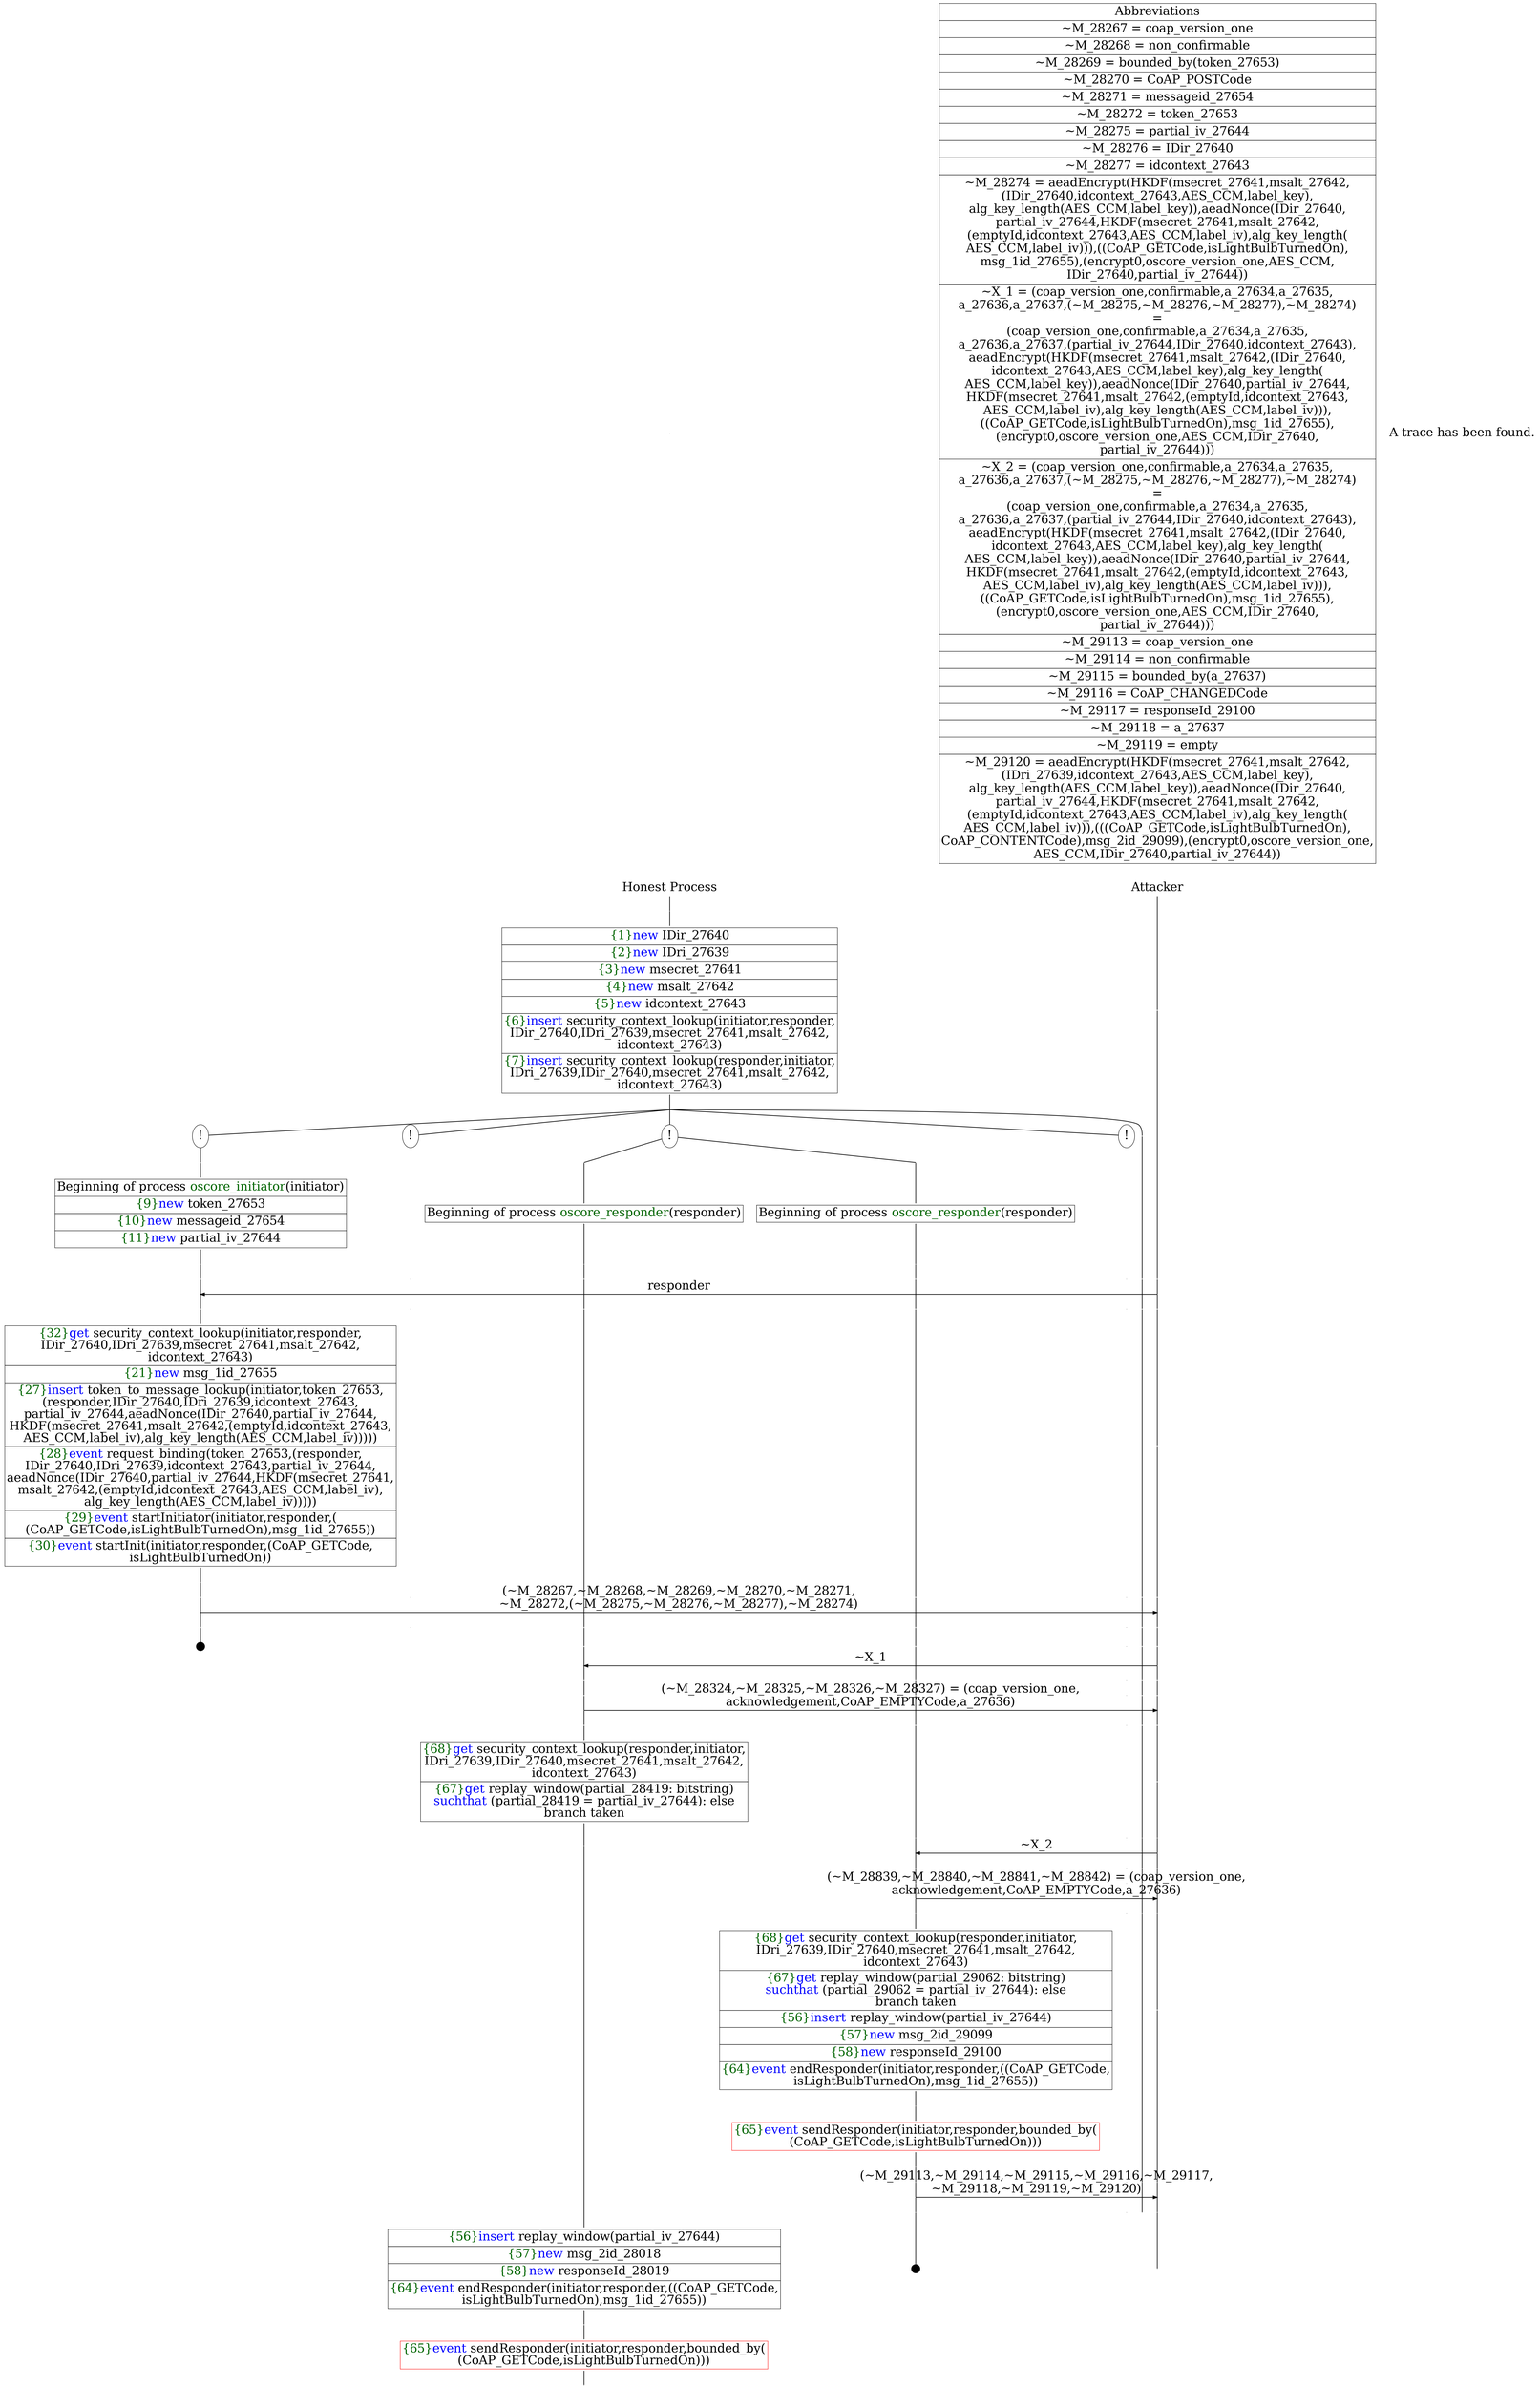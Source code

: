 digraph {
graph [ordering = out]
edge [arrowhead = none, penwidth = 1.6, fontsize = 30]
node [shape = point, width = 0, height = 0, fontsize = 30]
Trace<br/>
[label = <A trace has been found.<br/>
>, shape = plaintext]
P0__0 [label = "Honest Process", shape = plaintext]
P__0 [label = "Attacker", shape = plaintext]
Trace -> P0__0 [label = "", style = invisible, weight = 100]{rank = same; P0__0 P__0}
P0__0 -> P0__1 [label = <>, weight = 100]
P0__1 -> P0__2 [label = <>, weight = 100]
P0__2 [shape = plaintext, label = <<TABLE BORDER="0" CELLBORDER="1" CELLSPACING="0" CELLPADDING="4"> <TR><TD><FONT COLOR="darkgreen">{1}</FONT><FONT COLOR="blue">new </FONT>IDir_27640</TD></TR><TR><TD><FONT COLOR="darkgreen">{2}</FONT><FONT COLOR="blue">new </FONT>IDri_27639</TD></TR><TR><TD><FONT COLOR="darkgreen">{3}</FONT><FONT COLOR="blue">new </FONT>msecret_27641</TD></TR><TR><TD><FONT COLOR="darkgreen">{4}</FONT><FONT COLOR="blue">new </FONT>msalt_27642</TD></TR><TR><TD><FONT COLOR="darkgreen">{5}</FONT><FONT COLOR="blue">new </FONT>idcontext_27643</TD></TR><TR><TD><FONT COLOR="darkgreen">{6}</FONT><FONT COLOR="blue">insert </FONT>security_context_lookup(initiator,responder,<br/>
IDir_27640,IDri_27639,msecret_27641,msalt_27642,<br/>
idcontext_27643)</TD></TR><TR><TD><FONT COLOR="darkgreen">{7}</FONT><FONT COLOR="blue">insert </FONT>security_context_lookup(responder,initiator,<br/>
IDri_27639,IDir_27640,msecret_27641,msalt_27642,<br/>
idcontext_27643)</TD></TR></TABLE>>]
P0__2 -> P0__3 [label = <>, weight = 100]
P__0 -> P__1 [label = <>, weight = 100]
{rank = same; P__1 P0__2}
/*RPar */
P0__3 -> P0_4__3 [label = <>]
P0__3 -> P0_3__3 [label = <>]
P0__3 -> P0_2__3 [label = <>]
P0__3 -> P0_1__3 [label = <>]
P0__3 -> P0_0__3 [label = <>]
P0__3 [label = "", fixedsize = false, width = 0, height = 0, shape = none]
{rank = same; P0_0__3 P0_1__3 P0_2__3 P0_3__3 P0_4__3}
P0_1__3 [label = "!", shape = ellipse]
P0_2__3 [label = "!", shape = ellipse]
{rank = same; P0_2_1__3 P0_2_0__3}
P0_2_1__3 [label = "", fixedsize = false, width = 0, height = 0, shape = none]
P0_2__3 -> P0_2_1__3 [label = <>]
P0_2_0__3 [label = "", fixedsize = false, width = 0, height = 0, shape = none]
P0_2__3 -> P0_2_0__3 [label = <>]
P0_2_0__3 -> P0_2_0__4 [label = <>, weight = 100]
P0_2_0__4 [shape = plaintext, label = <<TABLE BORDER="0" CELLBORDER="1" CELLSPACING="0" CELLPADDING="4"> <TR><TD>Beginning of process <FONT COLOR="darkgreen">oscore_responder</FONT>(responder)<br/>
</TD></TR></TABLE>>]
P0_2_0__4 -> P0_2_0__5 [label = <>, weight = 100]
P0_2_1__3 -> P0_2_1__4 [label = <>, weight = 100]
P0_2_1__4 [shape = plaintext, label = <<TABLE BORDER="0" CELLBORDER="1" CELLSPACING="0" CELLPADDING="4"> <TR><TD>Beginning of process <FONT COLOR="darkgreen">oscore_responder</FONT>(responder)<br/>
</TD></TR></TABLE>>]
P0_2_1__4 -> P0_2_1__5 [label = <>, weight = 100]
P0_3__3 [label = "!", shape = ellipse]
P0_4__3 [label = "!", shape = ellipse]
P0_4_0__3 [label = "", fixedsize = false, width = 0, height = 0, shape = none]
P0_4__3 -> P0_4_0__3 [label = <>, weight = 100]
P0_4_0__3 -> P0_4_0__4 [label = <>, weight = 100]
P0_4_0__4 [shape = plaintext, label = <<TABLE BORDER="0" CELLBORDER="1" CELLSPACING="0" CELLPADDING="4"> <TR><TD>Beginning of process <FONT COLOR="darkgreen">oscore_initiator</FONT>(initiator)<br/>
</TD></TR><TR><TD><FONT COLOR="darkgreen">{9}</FONT><FONT COLOR="blue">new </FONT>token_27653</TD></TR><TR><TD><FONT COLOR="darkgreen">{10}</FONT><FONT COLOR="blue">new </FONT>messageid_27654</TD></TR><TR><TD><FONT COLOR="darkgreen">{11}</FONT><FONT COLOR="blue">new </FONT>partial_iv_27644</TD></TR></TABLE>>]
P0_4_0__4 -> P0_4_0__5 [label = <>, weight = 100]
P0_4_0__5 -> P0_4_0__6 [label = <>, weight = 100]
P0_3__4 [label = "", style = invisible]
P0_3__3 -> P0_3__4 [label = <>, weight = 100, style = invisible]
P0_2_1__5 -> P0_2_1__6 [label = <>, weight = 100]
P0_2_0__5 -> P0_2_0__6 [label = <>, weight = 100]
P0_1__4 [label = "", style = invisible]
P0_1__3 -> P0_1__4 [label = <>, weight = 100, style = invisible]
P0_0__3 -> P0_0__4 [label = <>, weight = 100]
P__1 -> P__2 [label = <>, weight = 100]
{rank = same; P__2 P0_0__4 P0_1__4 P0_2_0__6 P0_2_1__6 P0_3__4 P0_4_0__6}
P0_4_0__6 -> P0_4_0__7 [label = <>, weight = 100]
P__2 -> P__3 [label = <>, weight = 100]
{rank = same; P__3 P0_4_0__7}
P0_4_0__7 -> P__3 [label = <responder>, dir = back, arrowhead = normal]
P0_4_0__7 -> P0_4_0__8 [label = <>, weight = 100]
P0_3__5 [label = "", style = invisible]
P0_3__4 -> P0_3__5 [label = <>, weight = 100, style = invisible]
P0_2_1__6 -> P0_2_1__7 [label = <>, weight = 100]
P0_2_0__6 -> P0_2_0__7 [label = <>, weight = 100]
P0_1__5 [label = "", style = invisible]
P0_1__4 -> P0_1__5 [label = <>, weight = 100, style = invisible]
P0_0__4 -> P0_0__5 [label = <>, weight = 100]
P__3 -> P__4 [label = <>, weight = 100]
{rank = same; P__4 P0_0__5 P0_1__5 P0_2_0__7 P0_2_1__7 P0_3__5 P0_4_0__8}
P0_4_0__8 -> P0_4_0__9 [label = <>, weight = 100]
P0_4_0__9 [shape = plaintext, label = <<TABLE BORDER="0" CELLBORDER="1" CELLSPACING="0" CELLPADDING="4"> <TR><TD><FONT COLOR="darkgreen">{32}</FONT><FONT COLOR="blue">get </FONT>security_context_lookup(initiator,responder,<br/>
IDir_27640,IDri_27639,msecret_27641,msalt_27642,<br/>
idcontext_27643)</TD></TR><TR><TD><FONT COLOR="darkgreen">{21}</FONT><FONT COLOR="blue">new </FONT>msg_1id_27655</TD></TR><TR><TD><FONT COLOR="darkgreen">{27}</FONT><FONT COLOR="blue">insert </FONT>token_to_message_lookup(initiator,token_27653,<br/>
(responder,IDir_27640,IDri_27639,idcontext_27643,<br/>
partial_iv_27644,aeadNonce(IDir_27640,partial_iv_27644,<br/>
HKDF(msecret_27641,msalt_27642,(emptyId,idcontext_27643,<br/>
AES_CCM,label_iv),alg_key_length(AES_CCM,label_iv)))))<br/>
</TD></TR><TR><TD><FONT COLOR="darkgreen">{28}</FONT><FONT COLOR="blue">event</FONT> request_binding(token_27653,(responder,<br/>
IDir_27640,IDri_27639,idcontext_27643,partial_iv_27644,<br/>
aeadNonce(IDir_27640,partial_iv_27644,HKDF(msecret_27641,<br/>
msalt_27642,(emptyId,idcontext_27643,AES_CCM,label_iv),<br/>
alg_key_length(AES_CCM,label_iv)))))</TD></TR><TR><TD><FONT COLOR="darkgreen">{29}</FONT><FONT COLOR="blue">event</FONT> startInitiator(initiator,responder,(<br/>
(CoAP_GETCode,isLightBulbTurnedOn),msg_1id_27655))<br/>
</TD></TR><TR><TD><FONT COLOR="darkgreen">{30}</FONT><FONT COLOR="blue">event</FONT> startInit(initiator,responder,(CoAP_GETCode,<br/>
isLightBulbTurnedOn))</TD></TR></TABLE>>]
P0_4_0__9 -> P0_4_0__10 [label = <>, weight = 100]
P__4 -> P__5 [label = <>, weight = 100]
{rank = same; P__5 P0_4_0__9}
P0_4_0__10 -> P0_4_0__11 [label = <>, weight = 100]
P0_3__6 [label = "", style = invisible]
P0_3__5 -> P0_3__6 [label = <>, weight = 100, style = invisible]
P0_2_1__7 -> P0_2_1__8 [label = <>, weight = 100]
P0_2_0__7 -> P0_2_0__8 [label = <>, weight = 100]
P0_1__6 [label = "", style = invisible]
P0_1__5 -> P0_1__6 [label = <>, weight = 100, style = invisible]
P0_0__5 -> P0_0__6 [label = <>, weight = 100]
P__5 -> P__6 [label = <>, weight = 100]
{rank = same; P__6 P0_0__6 P0_1__6 P0_2_0__8 P0_2_1__8 P0_3__6 P0_4_0__11}
P0_4_0__11 -> P0_4_0__12 [label = <>, weight = 100]
P__6 -> P__7 [label = <>, weight = 100]
{rank = same; P__7 P0_4_0__12}
P0_4_0__12 -> P__7 [label = <(~M_28267,~M_28268,~M_28269,~M_28270,~M_28271,<br/>
~M_28272,(~M_28275,~M_28276,~M_28277),~M_28274)<br/>>, arrowhead = normal]
P0_4_0__12 -> P0_4_0__13 [label = <>, weight = 100]
P0_3__7 [label = "", style = invisible]
P0_3__6 -> P0_3__7 [label = <>, weight = 100, style = invisible]
P0_2_1__8 -> P0_2_1__9 [label = <>, weight = 100]
P0_2_0__8 -> P0_2_0__9 [label = <>, weight = 100]
P0_1__7 [label = "", style = invisible]
P0_1__6 -> P0_1__7 [label = <>, weight = 100, style = invisible]
P0_0__6 -> P0_0__7 [label = <>, weight = 100]
P__7 -> P__8 [label = <>, weight = 100]
{rank = same; P__8 P0_0__7 P0_1__7 P0_2_0__9 P0_2_1__9 P0_3__7 P0_4_0__13}
P0_4_0__14 [label = "", width = 0.3, height = 0.3]
P0_4_0__13 -> P0_4_0__14 [label = <>, weight = 100]
P0_2_1__9 -> P0_2_1__10 [label = <>, weight = 100]
P0_2_0__9 -> P0_2_0__10 [label = <>, weight = 100]
P0_1__8 [label = "", style = invisible]
P0_1__7 -> P0_1__8 [label = <>, weight = 100, style = invisible]
P0_0__7 -> P0_0__8 [label = <>, weight = 100]
P__8 -> P__9 [label = <>, weight = 100]
{rank = same; P__9 P0_0__8 P0_1__8 P0_2_0__10 P0_2_1__10}
P0_2_1__10 -> P0_2_1__11 [label = <>, weight = 100]
P__9 -> P__10 [label = <>, weight = 100]
{rank = same; P__10 P0_2_1__11}
P0_2_1__11 -> P__10 [label = <~X_1>, dir = back, arrowhead = normal]
P0_2_1__11 -> P0_2_1__12 [label = <>, weight = 100]
P0_2_0__10 -> P0_2_0__11 [label = <>, weight = 100]
P0_1__9 [label = "", style = invisible]
P0_1__8 -> P0_1__9 [label = <>, weight = 100, style = invisible]
P0_0__8 -> P0_0__9 [label = <>, weight = 100]
P__10 -> P__11 [label = <>, weight = 100]
{rank = same; P__11 P0_0__9 P0_1__9 P0_2_0__11 P0_2_1__12}
P0_2_1__12 -> P0_2_1__13 [label = <>, weight = 100]
P0_2_0__11 -> P0_2_0__12 [label = <>, weight = 100]
P0_1__10 [label = "", style = invisible]
P0_1__9 -> P0_1__10 [label = <>, weight = 100, style = invisible]
P0_0__9 -> P0_0__10 [label = <>, weight = 100]
P__11 -> P__12 [label = <>, weight = 100]
{rank = same; P__12 P0_0__10 P0_1__10 P0_2_0__12 P0_2_1__13}
P0_2_1__13 -> P0_2_1__14 [label = <>, weight = 100]
P__12 -> P__13 [label = <>, weight = 100]
{rank = same; P__13 P0_2_1__14}
P0_2_1__14 -> P__13 [label = <(~M_28324,~M_28325,~M_28326,~M_28327) = (coap_version_one,<br/>
acknowledgement,CoAP_EMPTYCode,a_27636)>, arrowhead = normal]
P0_2_1__14 -> P0_2_1__15 [label = <>, weight = 100]
P0_2_0__12 -> P0_2_0__13 [label = <>, weight = 100]
P0_1__11 [label = "", style = invisible]
P0_1__10 -> P0_1__11 [label = <>, weight = 100, style = invisible]
P0_0__10 -> P0_0__11 [label = <>, weight = 100]
P__13 -> P__14 [label = <>, weight = 100]
{rank = same; P__14 P0_0__11 P0_1__11 P0_2_0__13 P0_2_1__15}
P0_2_1__15 -> P0_2_1__16 [label = <>, weight = 100]
P0_2_1__16 [shape = plaintext, label = <<TABLE BORDER="0" CELLBORDER="1" CELLSPACING="0" CELLPADDING="4"> <TR><TD><FONT COLOR="darkgreen">{68}</FONT><FONT COLOR="blue">get </FONT>security_context_lookup(responder,initiator,<br/>
IDri_27639,IDir_27640,msecret_27641,msalt_27642,<br/>
idcontext_27643)</TD></TR><TR><TD><FONT COLOR="darkgreen">{67}</FONT><FONT COLOR="blue">get</FONT> replay_window(partial_28419: bitstring)<br/>
<FONT COLOR="blue">suchthat</FONT> (partial_28419 = partial_iv_27644): else<br/>
branch taken</TD></TR></TABLE>>]
P0_2_1__16 -> P0_2_1__17 [label = <>, weight = 100]
P__14 -> P__15 [label = <>, weight = 100]
{rank = same; P__15 P0_2_1__16}
P0_2_0__13 -> P0_2_0__14 [label = <>, weight = 100]
P0_1__12 [label = "", style = invisible]
P0_1__11 -> P0_1__12 [label = <>, weight = 100, style = invisible]
P0_0__11 -> P0_0__12 [label = <>, weight = 100]
P__15 -> P__16 [label = <>, weight = 100]
{rank = same; P__16 P0_0__12 P0_1__12 P0_2_0__14}
P0_2_0__14 -> P0_2_0__15 [label = <>, weight = 100]
P__16 -> P__17 [label = <>, weight = 100]
{rank = same; P__17 P0_2_0__15}
P0_2_0__15 -> P__17 [label = <~X_2>, dir = back, arrowhead = normal]
P0_2_0__15 -> P0_2_0__16 [label = <>, weight = 100]
P0_1__13 [label = "", style = invisible]
P0_1__12 -> P0_1__13 [label = <>, weight = 100, style = invisible]
P0_0__12 -> P0_0__13 [label = <>, weight = 100]
P__17 -> P__18 [label = <>, weight = 100]
{rank = same; P__18 P0_0__13 P0_1__13 P0_2_0__16}
P0_2_0__16 -> P0_2_0__17 [label = <>, weight = 100]
P0_1__14 [label = "", style = invisible]
P0_1__13 -> P0_1__14 [label = <>, weight = 100, style = invisible]
P0_0__13 -> P0_0__14 [label = <>, weight = 100]
P__18 -> P__19 [label = <>, weight = 100]
{rank = same; P__19 P0_0__14 P0_1__14 P0_2_0__17}
P0_2_0__17 -> P0_2_0__18 [label = <>, weight = 100]
P__19 -> P__20 [label = <>, weight = 100]
{rank = same; P__20 P0_2_0__18}
P0_2_0__18 -> P__20 [label = <(~M_28839,~M_28840,~M_28841,~M_28842) = (coap_version_one,<br/>
acknowledgement,CoAP_EMPTYCode,a_27636)>, arrowhead = normal]
P0_2_0__18 -> P0_2_0__19 [label = <>, weight = 100]
P0_1__15 [label = "", style = invisible]
P0_1__14 -> P0_1__15 [label = <>, weight = 100, style = invisible]
P0_0__14 -> P0_0__15 [label = <>, weight = 100]
P__20 -> P__21 [label = <>, weight = 100]
{rank = same; P__21 P0_0__15 P0_1__15 P0_2_0__19}
P0_2_0__19 -> P0_2_0__20 [label = <>, weight = 100]
P0_2_0__20 [shape = plaintext, label = <<TABLE BORDER="0" CELLBORDER="1" CELLSPACING="0" CELLPADDING="4"> <TR><TD><FONT COLOR="darkgreen">{68}</FONT><FONT COLOR="blue">get </FONT>security_context_lookup(responder,initiator,<br/>
IDri_27639,IDir_27640,msecret_27641,msalt_27642,<br/>
idcontext_27643)</TD></TR><TR><TD><FONT COLOR="darkgreen">{67}</FONT><FONT COLOR="blue">get</FONT> replay_window(partial_29062: bitstring)<br/>
<FONT COLOR="blue">suchthat</FONT> (partial_29062 = partial_iv_27644): else<br/>
branch taken</TD></TR><TR><TD><FONT COLOR="darkgreen">{56}</FONT><FONT COLOR="blue">insert </FONT>replay_window(partial_iv_27644)</TD></TR><TR><TD><FONT COLOR="darkgreen">{57}</FONT><FONT COLOR="blue">new </FONT>msg_2id_29099</TD></TR><TR><TD><FONT COLOR="darkgreen">{58}</FONT><FONT COLOR="blue">new </FONT>responseId_29100</TD></TR><TR><TD><FONT COLOR="darkgreen">{64}</FONT><FONT COLOR="blue">event</FONT> endResponder(initiator,responder,((CoAP_GETCode,<br/>
isLightBulbTurnedOn),msg_1id_27655))</TD></TR></TABLE>>]
P0_2_0__20 -> P0_2_0__21 [label = <>, weight = 100]
P__21 -> P__22 [label = <>, weight = 100]
{rank = same; P__22 P0_2_0__20}
P0_2_0__21 -> P0_2_0__22 [label = <>, weight = 100]
P0_2_0__22 [color = red, shape = plaintext, label = <<TABLE BORDER="0" CELLBORDER="1" CELLSPACING="0" CELLPADDING="4"> <TR><TD><FONT COLOR="darkgreen">{65}</FONT><FONT COLOR="blue">event</FONT> sendResponder(initiator,responder,bounded_by(<br/>
(CoAP_GETCode,isLightBulbTurnedOn)))</TD></TR></TABLE>>]
P0_2_0__22 -> P0_2_0__23 [label = <>, weight = 100]
P0_2_0__23 -> P0_2_0__24 [label = <>, weight = 100]
P0_1__16 [label = "", style = invisible]
P0_1__15 -> P0_1__16 [label = <>, weight = 100, style = invisible]
P0_0__15 -> P0_0__16 [label = <>, weight = 100]
P__22 -> P__23 [label = <>, weight = 100]
{rank = same; P__23 P0_0__16 P0_1__16 P0_2_0__24}
P0_2_0__24 -> P0_2_0__25 [label = <>, weight = 100]
P__23 -> P__24 [label = <>, weight = 100]
{rank = same; P__24 P0_2_0__25}
P0_2_0__25 -> P__24 [label = <(~M_29113,~M_29114,~M_29115,~M_29116,~M_29117,<br/>
~M_29118,~M_29119,~M_29120)>, arrowhead = normal]
P0_2_0__25 -> P0_2_0__26 [label = <>, weight = 100]
P0_1__17 [label = "", style = invisible]
P0_1__16 -> P0_1__17 [label = <>, weight = 100, style = invisible]
P0_0__16 -> P0_0__17 [label = <>, weight = 100]
P__24 -> P__25 [label = <>, weight = 100]
{rank = same; P__25 P0_0__17 P0_1__17 P0_2_0__26}
P0_2_0__27 [label = "", width = 0.3, height = 0.3]
P0_2_0__26 -> P0_2_0__27 [label = <>, weight = 100]
P0_2_1__17 -> P0_2_1__18 [label = <>, weight = 100]
P0_2_1__18 [shape = plaintext, label = <<TABLE BORDER="0" CELLBORDER="1" CELLSPACING="0" CELLPADDING="4"> <TR><TD><FONT COLOR="darkgreen">{56}</FONT><FONT COLOR="blue">insert </FONT>replay_window(partial_iv_27644)</TD></TR><TR><TD><FONT COLOR="darkgreen">{57}</FONT><FONT COLOR="blue">new </FONT>msg_2id_28018</TD></TR><TR><TD><FONT COLOR="darkgreen">{58}</FONT><FONT COLOR="blue">new </FONT>responseId_28019</TD></TR><TR><TD><FONT COLOR="darkgreen">{64}</FONT><FONT COLOR="blue">event</FONT> endResponder(initiator,responder,((CoAP_GETCode,<br/>
isLightBulbTurnedOn),msg_1id_27655))</TD></TR></TABLE>>]
P0_2_1__18 -> P0_2_1__19 [label = <>, weight = 100]
P__25 -> P__26 [label = <>, weight = 100]
{rank = same; P__26 P0_2_1__18}
P0_2_1__19 -> P0_2_1__20 [label = <>, weight = 100]
P0_2_1__20 [color = red, shape = plaintext, label = <<TABLE BORDER="0" CELLBORDER="1" CELLSPACING="0" CELLPADDING="4"> <TR><TD><FONT COLOR="darkgreen">{65}</FONT><FONT COLOR="blue">event</FONT> sendResponder(initiator,responder,bounded_by(<br/>
(CoAP_GETCode,isLightBulbTurnedOn)))</TD></TR></TABLE>>]
P0_2_1__20 -> P0_2_1__21 [label = <>, weight = 100]
Abbrev [shape = plaintext, label = <<TABLE BORDER="0" CELLBORDER="1" CELLSPACING="0" CELLPADDING="4"><TR> <TD> Abbreviations </TD></TR><TR><TD>~M_28267 = coap_version_one</TD></TR><TR><TD>~M_28268 = non_confirmable</TD></TR><TR><TD>~M_28269 = bounded_by(token_27653)</TD></TR><TR><TD>~M_28270 = CoAP_POSTCode</TD></TR><TR><TD>~M_28271 = messageid_27654</TD></TR><TR><TD>~M_28272 = token_27653</TD></TR><TR><TD>~M_28275 = partial_iv_27644</TD></TR><TR><TD>~M_28276 = IDir_27640</TD></TR><TR><TD>~M_28277 = idcontext_27643</TD></TR><TR><TD>~M_28274 = aeadEncrypt(HKDF(msecret_27641,msalt_27642,<br/>
(IDir_27640,idcontext_27643,AES_CCM,label_key),<br/>
alg_key_length(AES_CCM,label_key)),aeadNonce(IDir_27640,<br/>
partial_iv_27644,HKDF(msecret_27641,msalt_27642,<br/>
(emptyId,idcontext_27643,AES_CCM,label_iv),alg_key_length(<br/>
AES_CCM,label_iv))),((CoAP_GETCode,isLightBulbTurnedOn),<br/>
msg_1id_27655),(encrypt0,oscore_version_one,AES_CCM,<br/>
IDir_27640,partial_iv_27644))</TD></TR><TR><TD>~X_1 = (coap_version_one,confirmable,a_27634,a_27635,<br/>
a_27636,a_27637,(~M_28275,~M_28276,~M_28277),~M_28274)<br/>
=<br/>
(coap_version_one,confirmable,a_27634,a_27635,<br/>
a_27636,a_27637,(partial_iv_27644,IDir_27640,idcontext_27643),<br/>
aeadEncrypt(HKDF(msecret_27641,msalt_27642,(IDir_27640,<br/>
idcontext_27643,AES_CCM,label_key),alg_key_length(<br/>
AES_CCM,label_key)),aeadNonce(IDir_27640,partial_iv_27644,<br/>
HKDF(msecret_27641,msalt_27642,(emptyId,idcontext_27643,<br/>
AES_CCM,label_iv),alg_key_length(AES_CCM,label_iv))),<br/>
((CoAP_GETCode,isLightBulbTurnedOn),msg_1id_27655),<br/>
(encrypt0,oscore_version_one,AES_CCM,IDir_27640,<br/>
partial_iv_27644)))</TD></TR><TR><TD>~X_2 = (coap_version_one,confirmable,a_27634,a_27635,<br/>
a_27636,a_27637,(~M_28275,~M_28276,~M_28277),~M_28274)<br/>
=<br/>
(coap_version_one,confirmable,a_27634,a_27635,<br/>
a_27636,a_27637,(partial_iv_27644,IDir_27640,idcontext_27643),<br/>
aeadEncrypt(HKDF(msecret_27641,msalt_27642,(IDir_27640,<br/>
idcontext_27643,AES_CCM,label_key),alg_key_length(<br/>
AES_CCM,label_key)),aeadNonce(IDir_27640,partial_iv_27644,<br/>
HKDF(msecret_27641,msalt_27642,(emptyId,idcontext_27643,<br/>
AES_CCM,label_iv),alg_key_length(AES_CCM,label_iv))),<br/>
((CoAP_GETCode,isLightBulbTurnedOn),msg_1id_27655),<br/>
(encrypt0,oscore_version_one,AES_CCM,IDir_27640,<br/>
partial_iv_27644)))</TD></TR><TR><TD>~M_29113 = coap_version_one</TD></TR><TR><TD>~M_29114 = non_confirmable</TD></TR><TR><TD>~M_29115 = bounded_by(a_27637)</TD></TR><TR><TD>~M_29116 = CoAP_CHANGEDCode</TD></TR><TR><TD>~M_29117 = responseId_29100</TD></TR><TR><TD>~M_29118 = a_27637</TD></TR><TR><TD>~M_29119 = empty</TD></TR><TR><TD>~M_29120 = aeadEncrypt(HKDF(msecret_27641,msalt_27642,<br/>
(IDri_27639,idcontext_27643,AES_CCM,label_key),<br/>
alg_key_length(AES_CCM,label_key)),aeadNonce(IDir_27640,<br/>
partial_iv_27644,HKDF(msecret_27641,msalt_27642,<br/>
(emptyId,idcontext_27643,AES_CCM,label_iv),alg_key_length(<br/>
AES_CCM,label_iv))),(((CoAP_GETCode,isLightBulbTurnedOn),<br/>
CoAP_CONTENTCode),msg_2id_29099),(encrypt0,oscore_version_one,<br/>
AES_CCM,IDir_27640,partial_iv_27644))</TD></TR></TABLE>>]Abbrev -> P__0 [style = invisible, weight =100]}